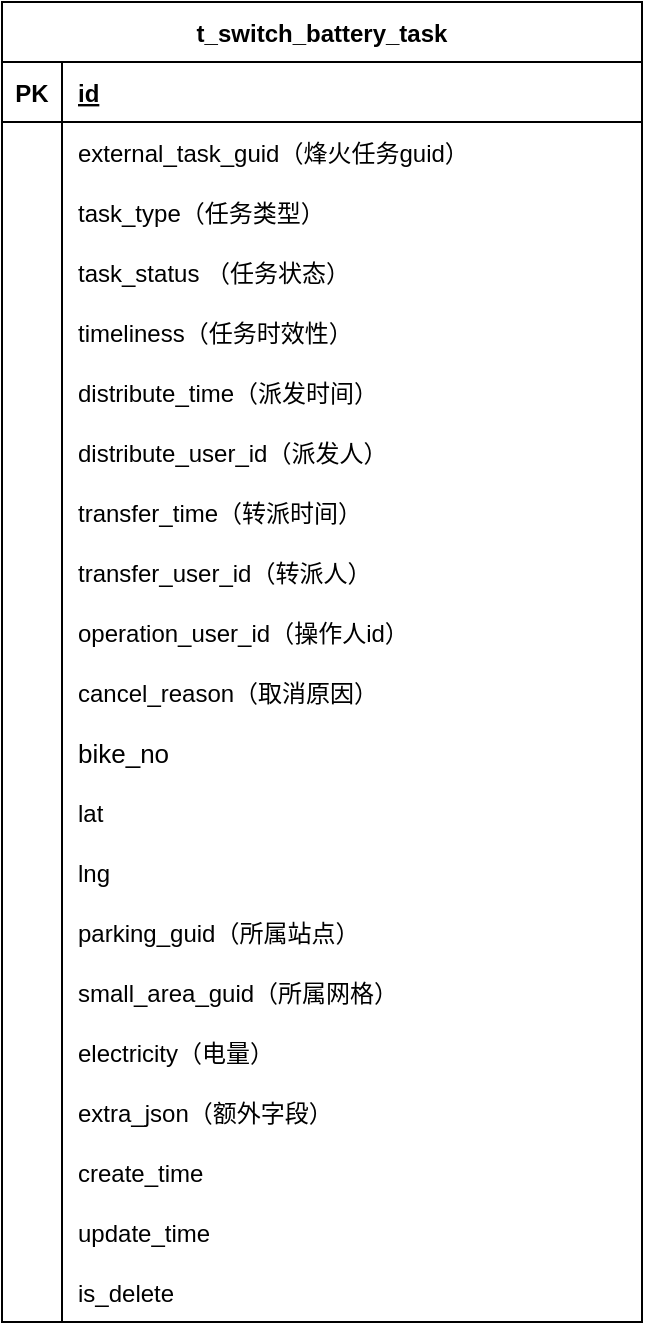 <mxfile version="14.8.0" type="github">
  <diagram id="XfqwJtEXAJnuoEytfdIk" name="Page-1">
    <mxGraphModel dx="946" dy="519" grid="1" gridSize="10" guides="1" tooltips="1" connect="1" arrows="1" fold="1" page="1" pageScale="1" pageWidth="827" pageHeight="1169" math="0" shadow="0">
      <root>
        <mxCell id="0" />
        <mxCell id="1" parent="0" />
        <mxCell id="MyryO2pPzwR74cKFDhDH-1" value="t_switch_battery_task" style="shape=table;startSize=30;container=1;collapsible=1;childLayout=tableLayout;fixedRows=1;rowLines=0;fontStyle=1;align=center;resizeLast=1;" vertex="1" parent="1">
          <mxGeometry x="150" y="50" width="320" height="660" as="geometry" />
        </mxCell>
        <mxCell id="MyryO2pPzwR74cKFDhDH-2" value="" style="shape=partialRectangle;collapsible=0;dropTarget=0;pointerEvents=0;fillColor=none;top=0;left=0;bottom=1;right=0;points=[[0,0.5],[1,0.5]];portConstraint=eastwest;" vertex="1" parent="MyryO2pPzwR74cKFDhDH-1">
          <mxGeometry y="30" width="320" height="30" as="geometry" />
        </mxCell>
        <mxCell id="MyryO2pPzwR74cKFDhDH-3" value="PK" style="shape=partialRectangle;connectable=0;fillColor=none;top=0;left=0;bottom=0;right=0;fontStyle=1;overflow=hidden;" vertex="1" parent="MyryO2pPzwR74cKFDhDH-2">
          <mxGeometry width="30" height="30" as="geometry" />
        </mxCell>
        <mxCell id="MyryO2pPzwR74cKFDhDH-4" value="id" style="shape=partialRectangle;connectable=0;fillColor=none;top=0;left=0;bottom=0;right=0;align=left;spacingLeft=6;fontStyle=5;overflow=hidden;" vertex="1" parent="MyryO2pPzwR74cKFDhDH-2">
          <mxGeometry x="30" width="290" height="30" as="geometry" />
        </mxCell>
        <mxCell id="MyryO2pPzwR74cKFDhDH-25" value="" style="shape=partialRectangle;collapsible=0;dropTarget=0;pointerEvents=0;fillColor=none;top=0;left=0;bottom=0;right=0;points=[[0,0.5],[1,0.5]];portConstraint=eastwest;fontSize=13;" vertex="1" parent="MyryO2pPzwR74cKFDhDH-1">
          <mxGeometry y="60" width="320" height="30" as="geometry" />
        </mxCell>
        <mxCell id="MyryO2pPzwR74cKFDhDH-26" value="" style="shape=partialRectangle;connectable=0;fillColor=none;top=0;left=0;bottom=0;right=0;editable=1;overflow=hidden;" vertex="1" parent="MyryO2pPzwR74cKFDhDH-25">
          <mxGeometry width="30" height="30" as="geometry" />
        </mxCell>
        <mxCell id="MyryO2pPzwR74cKFDhDH-27" value="external_task_guid（烽火任务guid）" style="shape=partialRectangle;connectable=0;fillColor=none;top=0;left=0;bottom=0;right=0;align=left;spacingLeft=6;overflow=hidden;" vertex="1" parent="MyryO2pPzwR74cKFDhDH-25">
          <mxGeometry x="30" width="290" height="30" as="geometry" />
        </mxCell>
        <mxCell id="MyryO2pPzwR74cKFDhDH-8" value="" style="shape=partialRectangle;collapsible=0;dropTarget=0;pointerEvents=0;fillColor=none;top=0;left=0;bottom=0;right=0;points=[[0,0.5],[1,0.5]];portConstraint=eastwest;" vertex="1" parent="MyryO2pPzwR74cKFDhDH-1">
          <mxGeometry y="90" width="320" height="30" as="geometry" />
        </mxCell>
        <mxCell id="MyryO2pPzwR74cKFDhDH-9" value="" style="shape=partialRectangle;connectable=0;fillColor=none;top=0;left=0;bottom=0;right=0;editable=1;overflow=hidden;" vertex="1" parent="MyryO2pPzwR74cKFDhDH-8">
          <mxGeometry width="30" height="30" as="geometry" />
        </mxCell>
        <mxCell id="MyryO2pPzwR74cKFDhDH-10" value="task_type（任务类型）" style="shape=partialRectangle;connectable=0;fillColor=none;top=0;left=0;bottom=0;right=0;align=left;spacingLeft=6;overflow=hidden;" vertex="1" parent="MyryO2pPzwR74cKFDhDH-8">
          <mxGeometry x="30" width="290" height="30" as="geometry" />
        </mxCell>
        <mxCell id="MyryO2pPzwR74cKFDhDH-11" value="" style="shape=partialRectangle;collapsible=0;dropTarget=0;pointerEvents=0;fillColor=none;top=0;left=0;bottom=0;right=0;points=[[0,0.5],[1,0.5]];portConstraint=eastwest;" vertex="1" parent="MyryO2pPzwR74cKFDhDH-1">
          <mxGeometry y="120" width="320" height="30" as="geometry" />
        </mxCell>
        <mxCell id="MyryO2pPzwR74cKFDhDH-12" value="" style="shape=partialRectangle;connectable=0;fillColor=none;top=0;left=0;bottom=0;right=0;editable=1;overflow=hidden;" vertex="1" parent="MyryO2pPzwR74cKFDhDH-11">
          <mxGeometry width="30" height="30" as="geometry" />
        </mxCell>
        <mxCell id="MyryO2pPzwR74cKFDhDH-13" value="task_status （任务状态）" style="shape=partialRectangle;connectable=0;fillColor=none;top=0;left=0;bottom=0;right=0;align=left;spacingLeft=6;overflow=hidden;" vertex="1" parent="MyryO2pPzwR74cKFDhDH-11">
          <mxGeometry x="30" width="290" height="30" as="geometry" />
        </mxCell>
        <mxCell id="MyryO2pPzwR74cKFDhDH-19" value="" style="shape=partialRectangle;collapsible=0;dropTarget=0;pointerEvents=0;fillColor=none;top=0;left=0;bottom=0;right=0;points=[[0,0.5],[1,0.5]];portConstraint=eastwest;fontSize=13;" vertex="1" parent="MyryO2pPzwR74cKFDhDH-1">
          <mxGeometry y="150" width="320" height="30" as="geometry" />
        </mxCell>
        <mxCell id="MyryO2pPzwR74cKFDhDH-20" value="" style="shape=partialRectangle;connectable=0;fillColor=none;top=0;left=0;bottom=0;right=0;editable=1;overflow=hidden;" vertex="1" parent="MyryO2pPzwR74cKFDhDH-19">
          <mxGeometry width="30" height="30" as="geometry" />
        </mxCell>
        <mxCell id="MyryO2pPzwR74cKFDhDH-21" value="timeliness（任务时效性）" style="shape=partialRectangle;connectable=0;fillColor=none;top=0;left=0;bottom=0;right=0;align=left;spacingLeft=6;overflow=hidden;" vertex="1" parent="MyryO2pPzwR74cKFDhDH-19">
          <mxGeometry x="30" width="290" height="30" as="geometry" />
        </mxCell>
        <mxCell id="MyryO2pPzwR74cKFDhDH-46" value="" style="shape=partialRectangle;collapsible=0;dropTarget=0;pointerEvents=0;fillColor=none;top=0;left=0;bottom=0;right=0;points=[[0,0.5],[1,0.5]];portConstraint=eastwest;fontSize=13;" vertex="1" parent="MyryO2pPzwR74cKFDhDH-1">
          <mxGeometry y="180" width="320" height="30" as="geometry" />
        </mxCell>
        <mxCell id="MyryO2pPzwR74cKFDhDH-47" value="" style="shape=partialRectangle;connectable=0;fillColor=none;top=0;left=0;bottom=0;right=0;editable=1;overflow=hidden;" vertex="1" parent="MyryO2pPzwR74cKFDhDH-46">
          <mxGeometry width="30" height="30" as="geometry" />
        </mxCell>
        <mxCell id="MyryO2pPzwR74cKFDhDH-48" value="distribute_time（派发时间）" style="shape=partialRectangle;connectable=0;fillColor=none;top=0;left=0;bottom=0;right=0;align=left;spacingLeft=6;overflow=hidden;" vertex="1" parent="MyryO2pPzwR74cKFDhDH-46">
          <mxGeometry x="30" width="290" height="30" as="geometry" />
        </mxCell>
        <mxCell id="MyryO2pPzwR74cKFDhDH-49" value="" style="shape=partialRectangle;collapsible=0;dropTarget=0;pointerEvents=0;fillColor=none;top=0;left=0;bottom=0;right=0;points=[[0,0.5],[1,0.5]];portConstraint=eastwest;fontSize=13;" vertex="1" parent="MyryO2pPzwR74cKFDhDH-1">
          <mxGeometry y="210" width="320" height="30" as="geometry" />
        </mxCell>
        <mxCell id="MyryO2pPzwR74cKFDhDH-50" value="" style="shape=partialRectangle;connectable=0;fillColor=none;top=0;left=0;bottom=0;right=0;editable=1;overflow=hidden;" vertex="1" parent="MyryO2pPzwR74cKFDhDH-49">
          <mxGeometry width="30" height="30" as="geometry" />
        </mxCell>
        <mxCell id="MyryO2pPzwR74cKFDhDH-51" value="distribute_user_id（派发人）" style="shape=partialRectangle;connectable=0;fillColor=none;top=0;left=0;bottom=0;right=0;align=left;spacingLeft=6;overflow=hidden;" vertex="1" parent="MyryO2pPzwR74cKFDhDH-49">
          <mxGeometry x="30" width="290" height="30" as="geometry" />
        </mxCell>
        <mxCell id="MyryO2pPzwR74cKFDhDH-52" value="" style="shape=partialRectangle;collapsible=0;dropTarget=0;pointerEvents=0;fillColor=none;top=0;left=0;bottom=0;right=0;points=[[0,0.5],[1,0.5]];portConstraint=eastwest;fontSize=13;" vertex="1" parent="MyryO2pPzwR74cKFDhDH-1">
          <mxGeometry y="240" width="320" height="30" as="geometry" />
        </mxCell>
        <mxCell id="MyryO2pPzwR74cKFDhDH-53" value="" style="shape=partialRectangle;connectable=0;fillColor=none;top=0;left=0;bottom=0;right=0;editable=1;overflow=hidden;" vertex="1" parent="MyryO2pPzwR74cKFDhDH-52">
          <mxGeometry width="30" height="30" as="geometry" />
        </mxCell>
        <mxCell id="MyryO2pPzwR74cKFDhDH-54" value="transfer_time（转派时间）" style="shape=partialRectangle;connectable=0;fillColor=none;top=0;left=0;bottom=0;right=0;align=left;spacingLeft=6;overflow=hidden;" vertex="1" parent="MyryO2pPzwR74cKFDhDH-52">
          <mxGeometry x="30" width="290" height="30" as="geometry" />
        </mxCell>
        <mxCell id="MyryO2pPzwR74cKFDhDH-55" value="" style="shape=partialRectangle;collapsible=0;dropTarget=0;pointerEvents=0;fillColor=none;top=0;left=0;bottom=0;right=0;points=[[0,0.5],[1,0.5]];portConstraint=eastwest;fontSize=13;" vertex="1" parent="MyryO2pPzwR74cKFDhDH-1">
          <mxGeometry y="270" width="320" height="30" as="geometry" />
        </mxCell>
        <mxCell id="MyryO2pPzwR74cKFDhDH-56" value="" style="shape=partialRectangle;connectable=0;fillColor=none;top=0;left=0;bottom=0;right=0;editable=1;overflow=hidden;" vertex="1" parent="MyryO2pPzwR74cKFDhDH-55">
          <mxGeometry width="30" height="30" as="geometry" />
        </mxCell>
        <mxCell id="MyryO2pPzwR74cKFDhDH-57" value="transfer_user_id（转派人）" style="shape=partialRectangle;connectable=0;fillColor=none;top=0;left=0;bottom=0;right=0;align=left;spacingLeft=6;overflow=hidden;" vertex="1" parent="MyryO2pPzwR74cKFDhDH-55">
          <mxGeometry x="30" width="290" height="30" as="geometry" />
        </mxCell>
        <mxCell id="MyryO2pPzwR74cKFDhDH-58" value="" style="shape=partialRectangle;collapsible=0;dropTarget=0;pointerEvents=0;fillColor=none;top=0;left=0;bottom=0;right=0;points=[[0,0.5],[1,0.5]];portConstraint=eastwest;fontSize=13;" vertex="1" parent="MyryO2pPzwR74cKFDhDH-1">
          <mxGeometry y="300" width="320" height="30" as="geometry" />
        </mxCell>
        <mxCell id="MyryO2pPzwR74cKFDhDH-59" value="" style="shape=partialRectangle;connectable=0;fillColor=none;top=0;left=0;bottom=0;right=0;editable=1;overflow=hidden;" vertex="1" parent="MyryO2pPzwR74cKFDhDH-58">
          <mxGeometry width="30" height="30" as="geometry" />
        </mxCell>
        <mxCell id="MyryO2pPzwR74cKFDhDH-60" value="operation_user_id（操作人id）" style="shape=partialRectangle;connectable=0;fillColor=none;top=0;left=0;bottom=0;right=0;align=left;spacingLeft=6;overflow=hidden;" vertex="1" parent="MyryO2pPzwR74cKFDhDH-58">
          <mxGeometry x="30" width="290" height="30" as="geometry" />
        </mxCell>
        <mxCell id="MyryO2pPzwR74cKFDhDH-61" value="" style="shape=partialRectangle;collapsible=0;dropTarget=0;pointerEvents=0;fillColor=none;top=0;left=0;bottom=0;right=0;points=[[0,0.5],[1,0.5]];portConstraint=eastwest;fontSize=13;" vertex="1" parent="MyryO2pPzwR74cKFDhDH-1">
          <mxGeometry y="330" width="320" height="30" as="geometry" />
        </mxCell>
        <mxCell id="MyryO2pPzwR74cKFDhDH-62" value="" style="shape=partialRectangle;connectable=0;fillColor=none;top=0;left=0;bottom=0;right=0;editable=1;overflow=hidden;" vertex="1" parent="MyryO2pPzwR74cKFDhDH-61">
          <mxGeometry width="30" height="30" as="geometry" />
        </mxCell>
        <mxCell id="MyryO2pPzwR74cKFDhDH-63" value="cancel_reason（取消原因）" style="shape=partialRectangle;connectable=0;fillColor=none;top=0;left=0;bottom=0;right=0;align=left;spacingLeft=6;overflow=hidden;" vertex="1" parent="MyryO2pPzwR74cKFDhDH-61">
          <mxGeometry x="30" width="290" height="30" as="geometry" />
        </mxCell>
        <mxCell id="MyryO2pPzwR74cKFDhDH-5" value="" style="shape=partialRectangle;collapsible=0;dropTarget=0;pointerEvents=0;fillColor=none;top=0;left=0;bottom=0;right=0;points=[[0,0.5],[1,0.5]];portConstraint=eastwest;" vertex="1" parent="MyryO2pPzwR74cKFDhDH-1">
          <mxGeometry y="360" width="320" height="30" as="geometry" />
        </mxCell>
        <mxCell id="MyryO2pPzwR74cKFDhDH-6" value="" style="shape=partialRectangle;connectable=0;fillColor=none;top=0;left=0;bottom=0;right=0;editable=1;overflow=hidden;" vertex="1" parent="MyryO2pPzwR74cKFDhDH-5">
          <mxGeometry width="30" height="30" as="geometry" />
        </mxCell>
        <mxCell id="MyryO2pPzwR74cKFDhDH-7" value="bike_no" style="shape=partialRectangle;connectable=0;fillColor=none;top=0;left=0;bottom=0;right=0;align=left;spacingLeft=6;overflow=hidden;fontSize=13;" vertex="1" parent="MyryO2pPzwR74cKFDhDH-5">
          <mxGeometry x="30" width="290" height="30" as="geometry" />
        </mxCell>
        <mxCell id="MyryO2pPzwR74cKFDhDH-73" value="" style="shape=partialRectangle;collapsible=0;dropTarget=0;pointerEvents=0;fillColor=none;top=0;left=0;bottom=0;right=0;points=[[0,0.5],[1,0.5]];portConstraint=eastwest;fontSize=13;" vertex="1" parent="MyryO2pPzwR74cKFDhDH-1">
          <mxGeometry y="390" width="320" height="30" as="geometry" />
        </mxCell>
        <mxCell id="MyryO2pPzwR74cKFDhDH-74" value="" style="shape=partialRectangle;connectable=0;fillColor=none;top=0;left=0;bottom=0;right=0;editable=1;overflow=hidden;" vertex="1" parent="MyryO2pPzwR74cKFDhDH-73">
          <mxGeometry width="30" height="30" as="geometry" />
        </mxCell>
        <mxCell id="MyryO2pPzwR74cKFDhDH-75" value="lat" style="shape=partialRectangle;connectable=0;fillColor=none;top=0;left=0;bottom=0;right=0;align=left;spacingLeft=6;overflow=hidden;" vertex="1" parent="MyryO2pPzwR74cKFDhDH-73">
          <mxGeometry x="30" width="290" height="30" as="geometry" />
        </mxCell>
        <mxCell id="MyryO2pPzwR74cKFDhDH-76" value="" style="shape=partialRectangle;collapsible=0;dropTarget=0;pointerEvents=0;fillColor=none;top=0;left=0;bottom=0;right=0;points=[[0,0.5],[1,0.5]];portConstraint=eastwest;fontSize=13;" vertex="1" parent="MyryO2pPzwR74cKFDhDH-1">
          <mxGeometry y="420" width="320" height="30" as="geometry" />
        </mxCell>
        <mxCell id="MyryO2pPzwR74cKFDhDH-77" value="" style="shape=partialRectangle;connectable=0;fillColor=none;top=0;left=0;bottom=0;right=0;editable=1;overflow=hidden;" vertex="1" parent="MyryO2pPzwR74cKFDhDH-76">
          <mxGeometry width="30" height="30" as="geometry" />
        </mxCell>
        <mxCell id="MyryO2pPzwR74cKFDhDH-78" value="lng" style="shape=partialRectangle;connectable=0;fillColor=none;top=0;left=0;bottom=0;right=0;align=left;spacingLeft=6;overflow=hidden;" vertex="1" parent="MyryO2pPzwR74cKFDhDH-76">
          <mxGeometry x="30" width="290" height="30" as="geometry" />
        </mxCell>
        <mxCell id="MyryO2pPzwR74cKFDhDH-37" value="" style="shape=partialRectangle;collapsible=0;dropTarget=0;pointerEvents=0;fillColor=none;top=0;left=0;bottom=0;right=0;points=[[0,0.5],[1,0.5]];portConstraint=eastwest;fontSize=13;" vertex="1" parent="MyryO2pPzwR74cKFDhDH-1">
          <mxGeometry y="450" width="320" height="30" as="geometry" />
        </mxCell>
        <mxCell id="MyryO2pPzwR74cKFDhDH-38" value="" style="shape=partialRectangle;connectable=0;fillColor=none;top=0;left=0;bottom=0;right=0;editable=1;overflow=hidden;" vertex="1" parent="MyryO2pPzwR74cKFDhDH-37">
          <mxGeometry width="30" height="30" as="geometry" />
        </mxCell>
        <mxCell id="MyryO2pPzwR74cKFDhDH-39" value="parking_guid（所属站点）" style="shape=partialRectangle;connectable=0;fillColor=none;top=0;left=0;bottom=0;right=0;align=left;spacingLeft=6;overflow=hidden;" vertex="1" parent="MyryO2pPzwR74cKFDhDH-37">
          <mxGeometry x="30" width="290" height="30" as="geometry" />
        </mxCell>
        <mxCell id="MyryO2pPzwR74cKFDhDH-40" value="" style="shape=partialRectangle;collapsible=0;dropTarget=0;pointerEvents=0;fillColor=none;top=0;left=0;bottom=0;right=0;points=[[0,0.5],[1,0.5]];portConstraint=eastwest;fontSize=13;" vertex="1" parent="MyryO2pPzwR74cKFDhDH-1">
          <mxGeometry y="480" width="320" height="30" as="geometry" />
        </mxCell>
        <mxCell id="MyryO2pPzwR74cKFDhDH-41" value="" style="shape=partialRectangle;connectable=0;fillColor=none;top=0;left=0;bottom=0;right=0;editable=1;overflow=hidden;" vertex="1" parent="MyryO2pPzwR74cKFDhDH-40">
          <mxGeometry width="30" height="30" as="geometry" />
        </mxCell>
        <mxCell id="MyryO2pPzwR74cKFDhDH-42" value="small_area_guid（所属网格）" style="shape=partialRectangle;connectable=0;fillColor=none;top=0;left=0;bottom=0;right=0;align=left;spacingLeft=6;overflow=hidden;" vertex="1" parent="MyryO2pPzwR74cKFDhDH-40">
          <mxGeometry x="30" width="290" height="30" as="geometry" />
        </mxCell>
        <mxCell id="MyryO2pPzwR74cKFDhDH-43" value="" style="shape=partialRectangle;collapsible=0;dropTarget=0;pointerEvents=0;fillColor=none;top=0;left=0;bottom=0;right=0;points=[[0,0.5],[1,0.5]];portConstraint=eastwest;fontSize=13;" vertex="1" parent="MyryO2pPzwR74cKFDhDH-1">
          <mxGeometry y="510" width="320" height="30" as="geometry" />
        </mxCell>
        <mxCell id="MyryO2pPzwR74cKFDhDH-44" value="" style="shape=partialRectangle;connectable=0;fillColor=none;top=0;left=0;bottom=0;right=0;editable=1;overflow=hidden;" vertex="1" parent="MyryO2pPzwR74cKFDhDH-43">
          <mxGeometry width="30" height="30" as="geometry" />
        </mxCell>
        <mxCell id="MyryO2pPzwR74cKFDhDH-45" value="electricity（电量）" style="shape=partialRectangle;connectable=0;fillColor=none;top=0;left=0;bottom=0;right=0;align=left;spacingLeft=6;overflow=hidden;" vertex="1" parent="MyryO2pPzwR74cKFDhDH-43">
          <mxGeometry x="30" width="290" height="30" as="geometry" />
        </mxCell>
        <mxCell id="MyryO2pPzwR74cKFDhDH-64" value="" style="shape=partialRectangle;collapsible=0;dropTarget=0;pointerEvents=0;fillColor=none;top=0;left=0;bottom=0;right=0;points=[[0,0.5],[1,0.5]];portConstraint=eastwest;fontSize=13;" vertex="1" parent="MyryO2pPzwR74cKFDhDH-1">
          <mxGeometry y="540" width="320" height="30" as="geometry" />
        </mxCell>
        <mxCell id="MyryO2pPzwR74cKFDhDH-65" value="" style="shape=partialRectangle;connectable=0;fillColor=none;top=0;left=0;bottom=0;right=0;editable=1;overflow=hidden;" vertex="1" parent="MyryO2pPzwR74cKFDhDH-64">
          <mxGeometry width="30" height="30" as="geometry" />
        </mxCell>
        <mxCell id="MyryO2pPzwR74cKFDhDH-66" value="extra_json（额外字段）" style="shape=partialRectangle;connectable=0;fillColor=none;top=0;left=0;bottom=0;right=0;align=left;spacingLeft=6;overflow=hidden;" vertex="1" parent="MyryO2pPzwR74cKFDhDH-64">
          <mxGeometry x="30" width="290" height="30" as="geometry" />
        </mxCell>
        <mxCell id="MyryO2pPzwR74cKFDhDH-28" value="" style="shape=partialRectangle;collapsible=0;dropTarget=0;pointerEvents=0;fillColor=none;top=0;left=0;bottom=0;right=0;points=[[0,0.5],[1,0.5]];portConstraint=eastwest;fontSize=13;" vertex="1" parent="MyryO2pPzwR74cKFDhDH-1">
          <mxGeometry y="570" width="320" height="30" as="geometry" />
        </mxCell>
        <mxCell id="MyryO2pPzwR74cKFDhDH-29" value="" style="shape=partialRectangle;connectable=0;fillColor=none;top=0;left=0;bottom=0;right=0;editable=1;overflow=hidden;" vertex="1" parent="MyryO2pPzwR74cKFDhDH-28">
          <mxGeometry width="30" height="30" as="geometry" />
        </mxCell>
        <mxCell id="MyryO2pPzwR74cKFDhDH-30" value="create_time" style="shape=partialRectangle;connectable=0;fillColor=none;top=0;left=0;bottom=0;right=0;align=left;spacingLeft=6;overflow=hidden;" vertex="1" parent="MyryO2pPzwR74cKFDhDH-28">
          <mxGeometry x="30" width="290" height="30" as="geometry" />
        </mxCell>
        <mxCell id="MyryO2pPzwR74cKFDhDH-31" value="" style="shape=partialRectangle;collapsible=0;dropTarget=0;pointerEvents=0;fillColor=none;top=0;left=0;bottom=0;right=0;points=[[0,0.5],[1,0.5]];portConstraint=eastwest;fontSize=13;" vertex="1" parent="MyryO2pPzwR74cKFDhDH-1">
          <mxGeometry y="600" width="320" height="30" as="geometry" />
        </mxCell>
        <mxCell id="MyryO2pPzwR74cKFDhDH-32" value="" style="shape=partialRectangle;connectable=0;fillColor=none;top=0;left=0;bottom=0;right=0;editable=1;overflow=hidden;" vertex="1" parent="MyryO2pPzwR74cKFDhDH-31">
          <mxGeometry width="30" height="30" as="geometry" />
        </mxCell>
        <mxCell id="MyryO2pPzwR74cKFDhDH-33" value="update_time" style="shape=partialRectangle;connectable=0;fillColor=none;top=0;left=0;bottom=0;right=0;align=left;spacingLeft=6;overflow=hidden;" vertex="1" parent="MyryO2pPzwR74cKFDhDH-31">
          <mxGeometry x="30" width="290" height="30" as="geometry" />
        </mxCell>
        <mxCell id="MyryO2pPzwR74cKFDhDH-34" value="" style="shape=partialRectangle;collapsible=0;dropTarget=0;pointerEvents=0;fillColor=none;top=0;left=0;bottom=0;right=0;points=[[0,0.5],[1,0.5]];portConstraint=eastwest;fontSize=13;" vertex="1" parent="MyryO2pPzwR74cKFDhDH-1">
          <mxGeometry y="630" width="320" height="30" as="geometry" />
        </mxCell>
        <mxCell id="MyryO2pPzwR74cKFDhDH-35" value="" style="shape=partialRectangle;connectable=0;fillColor=none;top=0;left=0;bottom=0;right=0;editable=1;overflow=hidden;" vertex="1" parent="MyryO2pPzwR74cKFDhDH-34">
          <mxGeometry width="30" height="30" as="geometry" />
        </mxCell>
        <mxCell id="MyryO2pPzwR74cKFDhDH-36" value="is_delete" style="shape=partialRectangle;connectable=0;fillColor=none;top=0;left=0;bottom=0;right=0;align=left;spacingLeft=6;overflow=hidden;" vertex="1" parent="MyryO2pPzwR74cKFDhDH-34">
          <mxGeometry x="30" width="290" height="30" as="geometry" />
        </mxCell>
      </root>
    </mxGraphModel>
  </diagram>
</mxfile>

